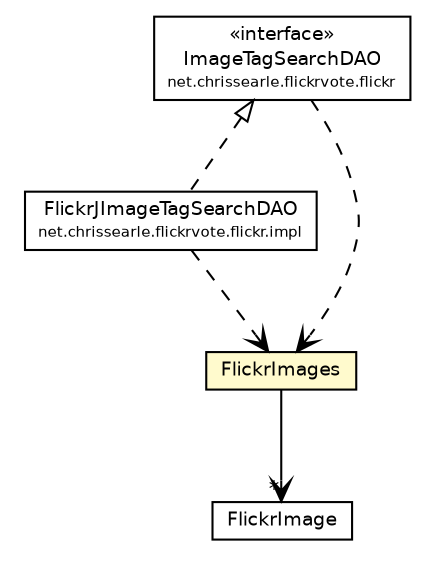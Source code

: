 #!/usr/local/bin/dot
#
# Class diagram 
# Generated by UmlGraph version 4.6 (http://www.spinellis.gr/sw/umlgraph)
#

digraph G {
	edge [fontname="Helvetica",fontsize=10,labelfontname="Helvetica",labelfontsize=10];
	node [fontname="Helvetica",fontsize=10,shape=plaintext];
	// net.chrissearle.flickrvote.flickr.ImageTagSearchDAO
	c465 [label=<<table border="0" cellborder="1" cellspacing="0" cellpadding="2" port="p" href="../ImageTagSearchDAO.html">
		<tr><td><table border="0" cellspacing="0" cellpadding="1">
			<tr><td> &laquo;interface&raquo; </td></tr>
			<tr><td> ImageTagSearchDAO </td></tr>
			<tr><td><font point-size="7.0"> net.chrissearle.flickrvote.flickr </font></td></tr>
		</table></td></tr>
		</table>>, fontname="Helvetica", fontcolor="black", fontsize=9.0];
	// net.chrissearle.flickrvote.flickr.impl.FlickrJImageTagSearchDAO
	c474 [label=<<table border="0" cellborder="1" cellspacing="0" cellpadding="2" port="p" href="../impl/FlickrJImageTagSearchDAO.html">
		<tr><td><table border="0" cellspacing="0" cellpadding="1">
			<tr><td> FlickrJImageTagSearchDAO </td></tr>
			<tr><td><font point-size="7.0"> net.chrissearle.flickrvote.flickr.impl </font></td></tr>
		</table></td></tr>
		</table>>, fontname="Helvetica", fontcolor="black", fontsize=9.0];
	// net.chrissearle.flickrvote.flickr.model.FlickrImages
	c481 [label=<<table border="0" cellborder="1" cellspacing="0" cellpadding="2" port="p" bgcolor="lemonChiffon" href="./FlickrImages.html">
		<tr><td><table border="0" cellspacing="0" cellpadding="1">
			<tr><td> FlickrImages </td></tr>
		</table></td></tr>
		</table>>, fontname="Helvetica", fontcolor="black", fontsize=9.0];
	// net.chrissearle.flickrvote.flickr.model.FlickrImage
	c482 [label=<<table border="0" cellborder="1" cellspacing="0" cellpadding="2" port="p" href="./FlickrImage.html">
		<tr><td><table border="0" cellspacing="0" cellpadding="1">
			<tr><td> FlickrImage </td></tr>
		</table></td></tr>
		</table>>, fontname="Helvetica", fontcolor="black", fontsize=9.0];
	//net.chrissearle.flickrvote.flickr.impl.FlickrJImageTagSearchDAO implements net.chrissearle.flickrvote.flickr.ImageTagSearchDAO
	c465:p -> c474:p [dir=back,arrowtail=empty,style=dashed];
	// net.chrissearle.flickrvote.flickr.model.FlickrImages NAVASSOC net.chrissearle.flickrvote.flickr.model.FlickrImage
	c481:p -> c482:p [taillabel="", label="", headlabel="*", fontname="Helvetica", fontcolor="black", fontsize=10.0, color="black", arrowhead=open];
	// net.chrissearle.flickrvote.flickr.ImageTagSearchDAO DEPEND net.chrissearle.flickrvote.flickr.model.FlickrImages
	c465:p -> c481:p [taillabel="", label="", headlabel="", fontname="Helvetica", fontcolor="black", fontsize=10.0, color="black", arrowhead=open, style=dashed];
	// net.chrissearle.flickrvote.flickr.impl.FlickrJImageTagSearchDAO DEPEND net.chrissearle.flickrvote.flickr.model.FlickrImages
	c474:p -> c481:p [taillabel="", label="", headlabel="", fontname="Helvetica", fontcolor="black", fontsize=10.0, color="black", arrowhead=open, style=dashed];
}

